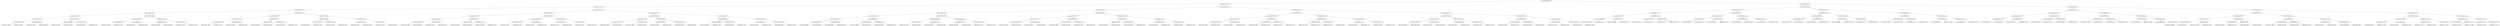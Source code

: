 digraph G{
1169185674 [label="Node{data=[5564, 5564]}"]
1169185674 -> 213539047
213539047 [label="Node{data=[4791, 4791]}"]
213539047 -> 1976428436
1976428436 [label="Node{data=[4497, 4497]}"]
1976428436 -> 1494846564
1494846564 [label="Node{data=[4374, 4374]}"]
1494846564 -> 515039430
515039430 [label="Node{data=[4358, 4358]}"]
515039430 -> 1074917015
1074917015 [label="Node{data=[4350, 4350]}"]
1074917015 -> 1526353990
1526353990 [label="Node{data=[4325, 4325]}"]
1526353990 -> 1326812625
1326812625 [label="Node{data=[4300, 4300]}"]
1326812625 -> 1185476645
1185476645 [label="Node{data=[4292, 4292]}"]
1326812625 -> 151182129
151182129 [label="Node{data=[4318, 4318]}"]
1526353990 -> 32686647
32686647 [label="Node{data=[4348, 4348]}"]
32686647 -> 1659546845
1659546845 [label="Node{data=[4347, 4347]}"]
32686647 -> 1665286525
1665286525 [label="Node{data=[4349, 4349]}"]
1074917015 -> 2089207159
2089207159 [label="Node{data=[4354, 4354]}"]
2089207159 -> 1802654634
1802654634 [label="Node{data=[4352, 4352]}"]
1802654634 -> 1548326493
1548326493 [label="Node{data=[4351, 4351]}"]
1802654634 -> 762408192
762408192 [label="Node{data=[4353, 4353]}"]
2089207159 -> 1737926820
1737926820 [label="Node{data=[4356, 4356]}"]
1737926820 -> 511727871
511727871 [label="Node{data=[4355, 4355]}"]
1737926820 -> 250338828
250338828 [label="Node{data=[4357, 4357]}"]
515039430 -> 685030332
685030332 [label="Node{data=[4366, 4366]}"]
685030332 -> 2052453770
2052453770 [label="Node{data=[4362, 4362]}"]
2052453770 -> 1712197023
1712197023 [label="Node{data=[4360, 4360]}"]
1712197023 -> 918926572
918926572 [label="Node{data=[4359, 4359]}"]
1712197023 -> 1002561747
1002561747 [label="Node{data=[4361, 4361]}"]
2052453770 -> 1852685188
1852685188 [label="Node{data=[4364, 4364]}"]
1852685188 -> 2023301411
2023301411 [label="Node{data=[4363, 4363]}"]
1852685188 -> 1675659272
1675659272 [label="Node{data=[4365, 4365]}"]
685030332 -> 1460874207
1460874207 [label="Node{data=[4370, 4370]}"]
1460874207 -> 1419844386
1419844386 [label="Node{data=[4368, 4368]}"]
1419844386 -> 1694541996
1694541996 [label="Node{data=[4367, 4367]}"]
1419844386 -> 38264012
38264012 [label="Node{data=[4369, 4369]}"]
1460874207 -> 1279541896
1279541896 [label="Node{data=[4372, 4372]}"]
1279541896 -> 283129897
283129897 [label="Node{data=[4371, 4371]}"]
1279541896 -> 1883613009
1883613009 [label="Node{data=[4373, 4373]}"]
1494846564 -> 1289270313
1289270313 [label="Node{data=[4419, 4419]}"]
1289270313 -> 585559864
585559864 [label="Node{data=[4382, 4382]}"]
585559864 -> 861321789
861321789 [label="Node{data=[4378, 4378]}"]
861321789 -> 1853160489
1853160489 [label="Node{data=[4376, 4376]}"]
1853160489 -> 1736729650
1736729650 [label="Node{data=[4375, 4375]}"]
1853160489 -> 1913575637
1913575637 [label="Node{data=[4377, 4377]}"]
861321789 -> 1955529723
1955529723 [label="Node{data=[4380, 4380]}"]
1955529723 -> 1028861175
1028861175 [label="Node{data=[4379, 4379]}"]
1955529723 -> 2041739931
2041739931 [label="Node{data=[4381, 4381]}"]
585559864 -> 2105462024
2105462024 [label="Node{data=[4386, 4386]}"]
2105462024 -> 1910671751
1910671751 [label="Node{data=[4384, 4384]}"]
1910671751 -> 1433544664
1433544664 [label="Node{data=[4383, 4383]}"]
1910671751 -> 1073674575
1073674575 [label="Node{data=[4385, 4385]}"]
2105462024 -> 878929205
878929205 [label="Node{data=[4417, 4417]}"]
878929205 -> 1369992335
1369992335 [label="Node{data=[4415, 4415]}"]
878929205 -> 362864005
362864005 [label="Node{data=[4418, 4418]}"]
1289270313 -> 1566341887
1566341887 [label="Node{data=[4427, 4427]}"]
1566341887 -> 1924789932
1924789932 [label="Node{data=[4423, 4423]}"]
1924789932 -> 1625763936
1625763936 [label="Node{data=[4421, 4421]}"]
1625763936 -> 1933083916
1933083916 [label="Node{data=[4420, 4420]}"]
1625763936 -> 1292734998
1292734998 [label="Node{data=[4422, 4422]}"]
1924789932 -> 1882980749
1882980749 [label="Node{data=[4425, 4425]}"]
1882980749 -> 687954906
687954906 [label="Node{data=[4424, 4424]}"]
1882980749 -> 505850643
505850643 [label="Node{data=[4426, 4426]}"]
1566341887 -> 1067063267
1067063267 [label="Node{data=[4431, 4431]}"]
1067063267 -> 792349172
792349172 [label="Node{data=[4429, 4429]}"]
792349172 -> 214304834
214304834 [label="Node{data=[4428, 4428]}"]
792349172 -> 663966970
663966970 [label="Node{data=[4430, 4430]}"]
1067063267 -> 1213819620
1213819620 [label="Node{data=[4433, 4433]}"]
1213819620 -> 894566386
894566386 [label="Node{data=[4432, 4432]}"]
1213819620 -> 157902082
157902082 [label="Node{data=[4462, 4462]}"]
1976428436 -> 878756945
878756945 [label="Node{data=[4548, 4548]}"]
878756945 -> 938317427
938317427 [label="Node{data=[4513, 4513]}"]
938317427 -> 234443027
234443027 [label="Node{data=[4505, 4505]}"]
234443027 -> 1333425371
1333425371 [label="Node{data=[4501, 4501]}"]
1333425371 -> 2106225449
2106225449 [label="Node{data=[4499, 4499]}"]
2106225449 -> 646921445
646921445 [label="Node{data=[4498, 4498]}"]
2106225449 -> 1639551214
1639551214 [label="Node{data=[4500, 4500]}"]
1333425371 -> 2113535150
2113535150 [label="Node{data=[4503, 4503]}"]
2113535150 -> 1397021443
1397021443 [label="Node{data=[4502, 4502]}"]
2113535150 -> 217300378
217300378 [label="Node{data=[4504, 4504]}"]
234443027 -> 568353290
568353290 [label="Node{data=[4509, 4509]}"]
568353290 -> 323941908
323941908 [label="Node{data=[4507, 4507]}"]
323941908 -> 1713879997
1713879997 [label="Node{data=[4506, 4506]}"]
323941908 -> 2007614862
2007614862 [label="Node{data=[4508, 4508]}"]
568353290 -> 1434130755
1434130755 [label="Node{data=[4511, 4511]}"]
1434130755 -> 828484526
828484526 [label="Node{data=[4510, 4510]}"]
1434130755 -> 1790968940
1790968940 [label="Node{data=[4512, 4512]}"]
938317427 -> 1409038607
1409038607 [label="Node{data=[4540, 4540]}"]
1409038607 -> 1581290290
1581290290 [label="Node{data=[4517, 4517]}"]
1581290290 -> 1648390031
1648390031 [label="Node{data=[4515, 4515]}"]
1648390031 -> 147453135
147453135 [label="Node{data=[4514, 4514]}"]
1648390031 -> 986681496
986681496 [label="Node{data=[4516, 4516]}"]
1581290290 -> 1624006128
1624006128 [label="Node{data=[4538, 4538]}"]
1624006128 -> 17922673
17922673 [label="Node{data=[4518, 4518]}"]
1624006128 -> 1186564368
1186564368 [label="Node{data=[4539, 4539]}"]
1409038607 -> 3447311
3447311 [label="Node{data=[4544, 4544]}"]
3447311 -> 34960420
34960420 [label="Node{data=[4542, 4542]}"]
34960420 -> 148722917
148722917 [label="Node{data=[4541, 4541]}"]
34960420 -> 44482023
44482023 [label="Node{data=[4543, 4543]}"]
3447311 -> 644266846
644266846 [label="Node{data=[4546, 4546]}"]
644266846 -> 268132322
268132322 [label="Node{data=[4545, 4545]}"]
644266846 -> 1843615876
1843615876 [label="Node{data=[4547, 4547]}"]
878756945 -> 1520277850
1520277850 [label="Node{data=[4564, 4564]}"]
1520277850 -> 1228039452
1228039452 [label="Node{data=[4556, 4556]}"]
1228039452 -> 484648855
484648855 [label="Node{data=[4552, 4552]}"]
484648855 -> 1806920695
1806920695 [label="Node{data=[4550, 4550]}"]
1806920695 -> 1565681810
1565681810 [label="Node{data=[4549, 4549]}"]
1806920695 -> 127073441
127073441 [label="Node{data=[4551, 4551]}"]
484648855 -> 46705755
46705755 [label="Node{data=[4554, 4554]}"]
46705755 -> 1918145318
1918145318 [label="Node{data=[4553, 4553]}"]
46705755 -> 1015837446
1015837446 [label="Node{data=[4555, 4555]}"]
1228039452 -> 753657794
753657794 [label="Node{data=[4560, 4560]}"]
753657794 -> 1795566704
1795566704 [label="Node{data=[4558, 4558]}"]
1795566704 -> 1025335189
1025335189 [label="Node{data=[4557, 4557]}"]
1795566704 -> 1658195827
1658195827 [label="Node{data=[4559, 4559]}"]
753657794 -> 300953884
300953884 [label="Node{data=[4562, 4562]}"]
300953884 -> 1263532798
1263532798 [label="Node{data=[4561, 4561]}"]
300953884 -> 477754869
477754869 [label="Node{data=[4563, 4563]}"]
1520277850 -> 1317457054
1317457054 [label="Node{data=[4572, 4572]}"]
1317457054 -> 1584295043
1584295043 [label="Node{data=[4568, 4568]}"]
1584295043 -> 1782769082
1782769082 [label="Node{data=[4566, 4566]}"]
1782769082 -> 960979802
960979802 [label="Node{data=[4565, 4565]}"]
1782769082 -> 1105046224
1105046224 [label="Node{data=[4567, 4567]}"]
1584295043 -> 1819986972
1819986972 [label="Node{data=[4570, 4570]}"]
1819986972 -> 292068124
292068124 [label="Node{data=[4569, 4569]}"]
1819986972 -> 330790872
330790872 [label="Node{data=[4571, 4571]}"]
1317457054 -> 1058063444
1058063444 [label="Node{data=[4576, 4576]}"]
1058063444 -> 95479174
95479174 [label="Node{data=[4574, 4574]}"]
95479174 -> 1347759703
1347759703 [label="Node{data=[4573, 4573]}"]
95479174 -> 2020907570
2020907570 [label="Node{data=[4575, 4575]}"]
1058063444 -> 1098892044
1098892044 [label="Node{data=[4606, 4606]}"]
1098892044 -> 1130463856
1130463856 [label="Node{data=[4605, 4605]}"]
1098892044 -> 985607133
985607133 [label="Node{data=[4787, 4787]}"]
213539047 -> 1724285874
1724285874 [label="Node{data=[5105, 5105]}"]
1724285874 -> 1495161797
1495161797 [label="Node{data=[5073, 5073]}"]
1495161797 -> 379789460
379789460 [label="Node{data=[5006, 5006]}"]
379789460 -> 1434521694
1434521694 [label="Node{data=[4998, 4998]}"]
1434521694 -> 126407247
126407247 [label="Node{data=[4965, 4965]}"]
126407247 -> 753103112
753103112 [label="Node{data=[4905, 4905]}"]
753103112 -> 600527744
600527744 [label="Node{data=[4856, 4856]}"]
753103112 -> 2123736135
2123736135 [label="Node{data=[4919, 4919]}"]
126407247 -> 1062079344
1062079344 [label="Node{data=[4996, 4996]}"]
1062079344 -> 135419552
135419552 [label="Node{data=[4995, 4995]}"]
1062079344 -> 1908167537
1908167537 [label="Node{data=[4997, 4997]}"]
1434521694 -> 576218781
576218781 [label="Node{data=[5002, 5002]}"]
576218781 -> 1828908077
1828908077 [label="Node{data=[5000, 5000]}"]
1828908077 -> 2000617595
2000617595 [label="Node{data=[4999, 4999]}"]
1828908077 -> 1678504502
1678504502 [label="Node{data=[5001, 5001]}"]
576218781 -> 84286628
84286628 [label="Node{data=[5004, 5004]}"]
84286628 -> 2141191085
2141191085 [label="Node{data=[5003, 5003]}"]
84286628 -> 1881932029
1881932029 [label="Node{data=[5005, 5005]}"]
379789460 -> 1267586700
1267586700 [label="Node{data=[5065, 5065]}"]
1267586700 -> 2119893093
2119893093 [label="Node{data=[5061, 5061]}"]
2119893093 -> 2115624592
2115624592 [label="Node{data=[5008, 5008]}"]
2115624592 -> 1847726662
1847726662 [label="Node{data=[5007, 5007]}"]
2115624592 -> 1262391480
1262391480 [label="Node{data=[5060, 5060]}"]
2119893093 -> 1841359250
1841359250 [label="Node{data=[5063, 5063]}"]
1841359250 -> 1570588644
1570588644 [label="Node{data=[5062, 5062]}"]
1841359250 -> 592698931
592698931 [label="Node{data=[5064, 5064]}"]
1267586700 -> 475476401
475476401 [label="Node{data=[5069, 5069]}"]
475476401 -> 1982978000
1982978000 [label="Node{data=[5067, 5067]}"]
1982978000 -> 1092885653
1092885653 [label="Node{data=[5066, 5066]}"]
1982978000 -> 2084298948
2084298948 [label="Node{data=[5068, 5068]}"]
475476401 -> 1506053195
1506053195 [label="Node{data=[5071, 5071]}"]
1506053195 -> 565403636
565403636 [label="Node{data=[5070, 5070]}"]
1506053195 -> 1083326435
1083326435 [label="Node{data=[5072, 5072]}"]
1495161797 -> 1661782773
1661782773 [label="Node{data=[5089, 5089]}"]
1661782773 -> 517448715
517448715 [label="Node{data=[5081, 5081]}"]
517448715 -> 631243994
631243994 [label="Node{data=[5077, 5077]}"]
631243994 -> 1948015274
1948015274 [label="Node{data=[5075, 5075]}"]
1948015274 -> 1908567486
1908567486 [label="Node{data=[5074, 5074]}"]
1948015274 -> 1377204337
1377204337 [label="Node{data=[5076, 5076]}"]
631243994 -> 1999974461
1999974461 [label="Node{data=[5079, 5079]}"]
1999974461 -> 1634401659
1634401659 [label="Node{data=[5078, 5078]}"]
1999974461 -> 52941685
52941685 [label="Node{data=[5080, 5080]}"]
517448715 -> 1653864080
1653864080 [label="Node{data=[5085, 5085]}"]
1653864080 -> 1022989863
1022989863 [label="Node{data=[5083, 5083]}"]
1022989863 -> 181282278
181282278 [label="Node{data=[5082, 5082]}"]
1022989863 -> 927982513
927982513 [label="Node{data=[5084, 5084]}"]
1653864080 -> 1251325118
1251325118 [label="Node{data=[5087, 5087]}"]
1251325118 -> 984435557
984435557 [label="Node{data=[5086, 5086]}"]
1251325118 -> 1094166723
1094166723 [label="Node{data=[5088, 5088]}"]
1661782773 -> 153979199
153979199 [label="Node{data=[5097, 5097]}"]
153979199 -> 1853549792
1853549792 [label="Node{data=[5093, 5093]}"]
1853549792 -> 1046242345
1046242345 [label="Node{data=[5091, 5091]}"]
1046242345 -> 1112646289
1112646289 [label="Node{data=[5090, 5090]}"]
1046242345 -> 667991957
667991957 [label="Node{data=[5092, 5092]}"]
1853549792 -> 519330403
519330403 [label="Node{data=[5095, 5095]}"]
519330403 -> 1129584824
1129584824 [label="Node{data=[5094, 5094]}"]
519330403 -> 215908201
215908201 [label="Node{data=[5096, 5096]}"]
153979199 -> 785405296
785405296 [label="Node{data=[5101, 5101]}"]
785405296 -> 315303307
315303307 [label="Node{data=[5099, 5099]}"]
315303307 -> 1907982002
1907982002 [label="Node{data=[5098, 5098]}"]
315303307 -> 249783003
249783003 [label="Node{data=[5100, 5100]}"]
785405296 -> 582274466
582274466 [label="Node{data=[5103, 5103]}"]
582274466 -> 1771590402
1771590402 [label="Node{data=[5102, 5102]}"]
582274466 -> 1399778413
1399778413 [label="Node{data=[5104, 5104]}"]
1724285874 -> 1183754593
1183754593 [label="Node{data=[5532, 5532]}"]
1183754593 -> 1121166799
1121166799 [label="Node{data=[5516, 5516]}"]
1121166799 -> 1777925844
1777925844 [label="Node{data=[5508, 5508]}"]
1777925844 -> 1305569794
1305569794 [label="Node{data=[5273, 5273]}"]
1305569794 -> 2116491128
2116491128 [label="Node{data=[5142, 5142]}"]
2116491128 -> 562374830
562374830 [label="Node{data=[5106, 5106]}"]
2116491128 -> 262499348
262499348 [label="Node{data=[5227, 5227]}"]
1305569794 -> 1231193752
1231193752 [label="Node{data=[5314, 5314]}"]
1231193752 -> 255382555
255382555 [label="Node{data=[5287, 5287]}"]
1231193752 -> 124800266
124800266 [label="Node{data=[5507, 5507]}"]
1777925844 -> 588338236
588338236 [label="Node{data=[5512, 5512]}"]
588338236 -> 2124038272
2124038272 [label="Node{data=[5510, 5510]}"]
2124038272 -> 936102724
936102724 [label="Node{data=[5509, 5509]}"]
2124038272 -> 852936874
852936874 [label="Node{data=[5511, 5511]}"]
588338236 -> 466602616
466602616 [label="Node{data=[5514, 5514]}"]
466602616 -> 930940865
930940865 [label="Node{data=[5513, 5513]}"]
466602616 -> 1585802113
1585802113 [label="Node{data=[5515, 5515]}"]
1121166799 -> 1519549283
1519549283 [label="Node{data=[5524, 5524]}"]
1519549283 -> 1072424515
1072424515 [label="Node{data=[5520, 5520]}"]
1072424515 -> 1626848624
1626848624 [label="Node{data=[5518, 5518]}"]
1626848624 -> 366680972
366680972 [label="Node{data=[5517, 5517]}"]
1626848624 -> 1549480759
1549480759 [label="Node{data=[5519, 5519]}"]
1072424515 -> 1013059329
1013059329 [label="Node{data=[5522, 5522]}"]
1013059329 -> 1629694400
1629694400 [label="Node{data=[5521, 5521]}"]
1013059329 -> 753490195
753490195 [label="Node{data=[5523, 5523]}"]
1519549283 -> 690881842
690881842 [label="Node{data=[5528, 5528]}"]
690881842 -> 85462289
85462289 [label="Node{data=[5526, 5526]}"]
85462289 -> 2098026843
2098026843 [label="Node{data=[5525, 5525]}"]
85462289 -> 466265640
466265640 [label="Node{data=[5527, 5527]}"]
690881842 -> 1108621302
1108621302 [label="Node{data=[5530, 5530]}"]
1108621302 -> 119659040
119659040 [label="Node{data=[5529, 5529]}"]
1108621302 -> 275876894
275876894 [label="Node{data=[5531, 5531]}"]
1183754593 -> 1589941214
1589941214 [label="Node{data=[5548, 5548]}"]
1589941214 -> 1024242807
1024242807 [label="Node{data=[5540, 5540]}"]
1024242807 -> 880122156
880122156 [label="Node{data=[5536, 5536]}"]
880122156 -> 687399616
687399616 [label="Node{data=[5534, 5534]}"]
687399616 -> 1389944418
1389944418 [label="Node{data=[5533, 5533]}"]
687399616 -> 170882882
170882882 [label="Node{data=[5535, 5535]}"]
880122156 -> 311112658
311112658 [label="Node{data=[5538, 5538]}"]
311112658 -> 2106211745
2106211745 [label="Node{data=[5537, 5537]}"]
311112658 -> 1765132220
1765132220 [label="Node{data=[5539, 5539]}"]
1024242807 -> 416364735
416364735 [label="Node{data=[5544, 5544]}"]
416364735 -> 1401916884
1401916884 [label="Node{data=[5542, 5542]}"]
1401916884 -> 2135217457
2135217457 [label="Node{data=[5541, 5541]}"]
1401916884 -> 948692290
948692290 [label="Node{data=[5543, 5543]}"]
416364735 -> 688797228
688797228 [label="Node{data=[5546, 5546]}"]
688797228 -> 113307636
113307636 [label="Node{data=[5545, 5545]}"]
688797228 -> 1609846592
1609846592 [label="Node{data=[5547, 5547]}"]
1589941214 -> 942805001
942805001 [label="Node{data=[5556, 5556]}"]
942805001 -> 1616248437
1616248437 [label="Node{data=[5552, 5552]}"]
1616248437 -> 1634407108
1634407108 [label="Node{data=[5550, 5550]}"]
1634407108 -> 471392230
471392230 [label="Node{data=[5549, 5549]}"]
1634407108 -> 872556084
872556084 [label="Node{data=[5551, 5551]}"]
1616248437 -> 2079051927
2079051927 [label="Node{data=[5554, 5554]}"]
2079051927 -> 1110380572
1110380572 [label="Node{data=[5553, 5553]}"]
2079051927 -> 412225616
412225616 [label="Node{data=[5555, 5555]}"]
942805001 -> 1032103664
1032103664 [label="Node{data=[5560, 5560]}"]
1032103664 -> 416196287
416196287 [label="Node{data=[5558, 5558]}"]
416196287 -> 576453194
576453194 [label="Node{data=[5557, 5557]}"]
416196287 -> 717455041
717455041 [label="Node{data=[5559, 5559]}"]
1032103664 -> 845741647
845741647 [label="Node{data=[5562, 5562]}"]
845741647 -> 1610501603
1610501603 [label="Node{data=[5561, 5561]}"]
845741647 -> 579499516
579499516 [label="Node{data=[5563, 5563]}"]
1169185674 -> 319697434
319697434 [label="Node{data=[6435, 6435]}"]
319697434 -> 1717648562
1717648562 [label="Node{data=[5596, 5596]}"]
1717648562 -> 1272837320
1272837320 [label="Node{data=[5580, 5580]}"]
1272837320 -> 982076890
982076890 [label="Node{data=[5572, 5572]}"]
982076890 -> 1492465267
1492465267 [label="Node{data=[5568, 5568]}"]
1492465267 -> 924714355
924714355 [label="Node{data=[5566, 5566]}"]
924714355 -> 331472108
331472108 [label="Node{data=[5565, 5565]}"]
924714355 -> 1666622675
1666622675 [label="Node{data=[5567, 5567]}"]
1492465267 -> 308363364
308363364 [label="Node{data=[5570, 5570]}"]
308363364 -> 1427368646
1427368646 [label="Node{data=[5569, 5569]}"]
308363364 -> 1210612276
1210612276 [label="Node{data=[5571, 5571]}"]
982076890 -> 512638942
512638942 [label="Node{data=[5576, 5576]}"]
512638942 -> 116665867
116665867 [label="Node{data=[5574, 5574]}"]
116665867 -> 1283170761
1283170761 [label="Node{data=[5573, 5573]}"]
116665867 -> 1200196520
1200196520 [label="Node{data=[5575, 5575]}"]
512638942 -> 672545864
672545864 [label="Node{data=[5578, 5578]}"]
672545864 -> 263576375
263576375 [label="Node{data=[5577, 5577]}"]
672545864 -> 508647137
508647137 [label="Node{data=[5579, 5579]}"]
1272837320 -> 361646664
361646664 [label="Node{data=[5588, 5588]}"]
361646664 -> 207864013
207864013 [label="Node{data=[5584, 5584]}"]
207864013 -> 758042133
758042133 [label="Node{data=[5582, 5582]}"]
758042133 -> 962360079
962360079 [label="Node{data=[5581, 5581]}"]
758042133 -> 1592242790
1592242790 [label="Node{data=[5583, 5583]}"]
207864013 -> 1284531423
1284531423 [label="Node{data=[5586, 5586]}"]
1284531423 -> 395658558
395658558 [label="Node{data=[5585, 5585]}"]
1284531423 -> 1292605640
1292605640 [label="Node{data=[5587, 5587]}"]
361646664 -> 782006157
782006157 [label="Node{data=[5592, 5592]}"]
782006157 -> 1634031645
1634031645 [label="Node{data=[5590, 5590]}"]
1634031645 -> 1558470074
1558470074 [label="Node{data=[5589, 5589]}"]
1634031645 -> 1303921462
1303921462 [label="Node{data=[5591, 5591]}"]
782006157 -> 5596435
5596435 [label="Node{data=[5594, 5594]}"]
5596435 -> 1270575284
1270575284 [label="Node{data=[5593, 5593]}"]
5596435 -> 902626804
902626804 [label="Node{data=[5595, 5595]}"]
1717648562 -> 979544456
979544456 [label="Node{data=[5950, 5950]}"]
979544456 -> 297020970
297020970 [label="Node{data=[5942, 5942]}"]
297020970 -> 18535032
18535032 [label="Node{data=[5938, 5938]}"]
18535032 -> 1399565554
1399565554 [label="Node{data=[5936, 5936]}"]
1399565554 -> 2087346686
2087346686 [label="Node{data=[5927, 5927]}"]
1399565554 -> 1285543207
1285543207 [label="Node{data=[5937, 5937]}"]
18535032 -> 465651678
465651678 [label="Node{data=[5940, 5940]}"]
465651678 -> 365126760
365126760 [label="Node{data=[5939, 5939]}"]
465651678 -> 982090431
982090431 [label="Node{data=[5941, 5941]}"]
297020970 -> 135089700
135089700 [label="Node{data=[5946, 5946]}"]
135089700 -> 425920332
425920332 [label="Node{data=[5944, 5944]}"]
425920332 -> 386781228
386781228 [label="Node{data=[5943, 5943]}"]
425920332 -> 1634153480
1634153480 [label="Node{data=[5945, 5945]}"]
135089700 -> 58276462
58276462 [label="Node{data=[5948, 5948]}"]
58276462 -> 44110890
44110890 [label="Node{data=[5947, 5947]}"]
58276462 -> 2069113058
2069113058 [label="Node{data=[5949, 5949]}"]
979544456 -> 592155892
592155892 [label="Node{data=[5990, 5990]}"]
592155892 -> 1772839097
1772839097 [label="Node{data=[5954, 5954]}"]
1772839097 -> 1671510498
1671510498 [label="Node{data=[5952, 5952]}"]
1671510498 -> 963120716
963120716 [label="Node{data=[5951, 5951]}"]
1671510498 -> 1182519713
1182519713 [label="Node{data=[5953, 5953]}"]
1772839097 -> 1952960383
1952960383 [label="Node{data=[5956, 5956]}"]
1952960383 -> 518227512
518227512 [label="Node{data=[5955, 5955]}"]
1952960383 -> 1736499654
1736499654 [label="Node{data=[5961, 5961]}"]
592155892 -> 2137969230
2137969230 [label="Node{data=[6216, 6216]}"]
2137969230 -> 892921579
892921579 [label="Node{data=[6103, 6103]}"]
892921579 -> 929588274
929588274 [label="Node{data=[6018, 6018]}"]
892921579 -> 1460026824
1460026824 [label="Node{data=[6114, 6114]}"]
2137969230 -> 1584626116
1584626116 [label="Node{data=[6287, 6287]}"]
1584626116 -> 739165023
739165023 [label="Node{data=[6249, 6249]}"]
1584626116 -> 1479768856
1479768856 [label="Node{data=[6292, 6292]}"]
319697434 -> 1044243883
1044243883 [label="Node{data=[6467, 6467]}"]
1044243883 -> 2068125425
2068125425 [label="Node{data=[6451, 6451]}"]
2068125425 -> 554383101
554383101 [label="Node{data=[6443, 6443]}"]
554383101 -> 1646486143
1646486143 [label="Node{data=[6439, 6439]}"]
1646486143 -> 862114605
862114605 [label="Node{data=[6437, 6437]}"]
862114605 -> 1623435566
1623435566 [label="Node{data=[6436, 6436]}"]
862114605 -> 403166997
403166997 [label="Node{data=[6438, 6438]}"]
1646486143 -> 1640918768
1640918768 [label="Node{data=[6441, 6441]}"]
1640918768 -> 1150296671
1150296671 [label="Node{data=[6440, 6440]}"]
1640918768 -> 971467066
971467066 [label="Node{data=[6442, 6442]}"]
554383101 -> 536784492
536784492 [label="Node{data=[6447, 6447]}"]
536784492 -> 223734413
223734413 [label="Node{data=[6445, 6445]}"]
223734413 -> 1217569698
1217569698 [label="Node{data=[6444, 6444]}"]
223734413 -> 1245621555
1245621555 [label="Node{data=[6446, 6446]}"]
536784492 -> 551155670
551155670 [label="Node{data=[6449, 6449]}"]
551155670 -> 49963202
49963202 [label="Node{data=[6448, 6448]}"]
551155670 -> 1596476556
1596476556 [label="Node{data=[6450, 6450]}"]
2068125425 -> 1614820719
1614820719 [label="Node{data=[6459, 6459]}"]
1614820719 -> 256379382
256379382 [label="Node{data=[6455, 6455]}"]
256379382 -> 1592104109
1592104109 [label="Node{data=[6453, 6453]}"]
1592104109 -> 1127542737
1127542737 [label="Node{data=[6452, 6452]}"]
1592104109 -> 574505365
574505365 [label="Node{data=[6454, 6454]}"]
256379382 -> 1844898717
1844898717 [label="Node{data=[6457, 6457]}"]
1844898717 -> 524573298
524573298 [label="Node{data=[6456, 6456]}"]
1844898717 -> 2078958636
2078958636 [label="Node{data=[6458, 6458]}"]
1614820719 -> 730378285
730378285 [label="Node{data=[6463, 6463]}"]
730378285 -> 1912085698
1912085698 [label="Node{data=[6461, 6461]}"]
1912085698 -> 1288855365
1288855365 [label="Node{data=[6460, 6460]}"]
1912085698 -> 1680972279
1680972279 [label="Node{data=[6462, 6462]}"]
730378285 -> 173425796
173425796 [label="Node{data=[6465, 6465]}"]
173425796 -> 997807872
997807872 [label="Node{data=[6464, 6464]}"]
173425796 -> 1703874397
1703874397 [label="Node{data=[6466, 6466]}"]
1044243883 -> 228183098
228183098 [label="Node{data=[6531, 6531]}"]
228183098 -> 894688105
894688105 [label="Node{data=[6483, 6483]}"]
894688105 -> 1147362196
1147362196 [label="Node{data=[6475, 6475]}"]
1147362196 -> 1493909922
1493909922 [label="Node{data=[6471, 6471]}"]
1493909922 -> 439402149
439402149 [label="Node{data=[6469, 6469]}"]
439402149 -> 831759897
831759897 [label="Node{data=[6468, 6468]}"]
439402149 -> 1869800516
1869800516 [label="Node{data=[6470, 6470]}"]
1493909922 -> 1828175449
1828175449 [label="Node{data=[6473, 6473]}"]
1828175449 -> 1940779252
1940779252 [label="Node{data=[6472, 6472]}"]
1828175449 -> 1604465654
1604465654 [label="Node{data=[6474, 6474]}"]
1147362196 -> 655015042
655015042 [label="Node{data=[6479, 6479]}"]
655015042 -> 1985923916
1985923916 [label="Node{data=[6477, 6477]}"]
1985923916 -> 1785249571
1785249571 [label="Node{data=[6476, 6476]}"]
1985923916 -> 614140955
614140955 [label="Node{data=[6478, 6478]}"]
655015042 -> 1443322534
1443322534 [label="Node{data=[6481, 6481]}"]
1443322534 -> 1451487105
1451487105 [label="Node{data=[6480, 6480]}"]
1443322534 -> 2034095061
2034095061 [label="Node{data=[6482, 6482]}"]
894688105 -> 96138045
96138045 [label="Node{data=[6523, 6523]}"]
96138045 -> 1770277702
1770277702 [label="Node{data=[6487, 6487]}"]
1770277702 -> 540167696
540167696 [label="Node{data=[6485, 6485]}"]
540167696 -> 923173560
923173560 [label="Node{data=[6484, 6484]}"]
540167696 -> 1710734462
1710734462 [label="Node{data=[6486, 6486]}"]
1770277702 -> 786564605
786564605 [label="Node{data=[6521, 6521]}"]
786564605 -> 479366399
479366399 [label="Node{data=[6488, 6488]}"]
786564605 -> 528670359
528670359 [label="Node{data=[6522, 6522]}"]
96138045 -> 1204716885
1204716885 [label="Node{data=[6527, 6527]}"]
1204716885 -> 2034085308
2034085308 [label="Node{data=[6525, 6525]}"]
2034085308 -> 1900028688
1900028688 [label="Node{data=[6524, 6524]}"]
2034085308 -> 2017406409
2017406409 [label="Node{data=[6526, 6526]}"]
1204716885 -> 1273559990
1273559990 [label="Node{data=[6529, 6529]}"]
1273559990 -> 1596784442
1596784442 [label="Node{data=[6528, 6528]}"]
1273559990 -> 797183852
797183852 [label="Node{data=[6530, 6530]}"]
228183098 -> 785657392
785657392 [label="Node{data=[7534, 7534]}"]
785657392 -> 577586455
577586455 [label="Node{data=[7526, 7526]}"]
577586455 -> 444644175
444644175 [label="Node{data=[7484, 7484]}"]
444644175 -> 368060444
368060444 [label="Node{data=[7394, 7394]}"]
368060444 -> 442118460
442118460 [label="Node{data=[6532, 6532]}"]
368060444 -> 1381472925
1381472925 [label="Node{data=[7428, 7428]}"]
444644175 -> 1293031771
1293031771 [label="Node{data=[7524, 7524]}"]
1293031771 -> 1505130541
1505130541 [label="Node{data=[7513, 7513]}"]
1293031771 -> 305029622
305029622 [label="Node{data=[7525, 7525]}"]
577586455 -> 2093187676
2093187676 [label="Node{data=[7530, 7530]}"]
2093187676 -> 558269534
558269534 [label="Node{data=[7528, 7528]}"]
558269534 -> 1264318283
1264318283 [label="Node{data=[7527, 7527]}"]
558269534 -> 714808839
714808839 [label="Node{data=[7529, 7529]}"]
2093187676 -> 1252698218
1252698218 [label="Node{data=[7532, 7532]}"]
1252698218 -> 1599840533
1599840533 [label="Node{data=[7531, 7531]}"]
1252698218 -> 1269752858
1269752858 [label="Node{data=[7533, 7533]}"]
785657392 -> 959946830
959946830 [label="Node{data=[7725, 7725]}"]
959946830 -> 641836794
641836794 [label="Node{data=[7723, 7723]}"]
641836794 -> 613480494
613480494 [label="Node{data=[7535, 7535]}"]
641836794 -> 404903570
404903570 [label="Node{data=[7724, 7724]}"]
959946830 -> 471048200
471048200 [label="Node{data=[7729, 7729]}"]
471048200 -> 927904518
927904518 [label="Node{data=[7727, 7727]}"]
927904518 -> 339508297
339508297 [label="Node{data=[7726, 7726]}"]
927904518 -> 505429658
505429658 [label="Node{data=[7728, 7728]}"]
471048200 -> 523423414
523423414 [label="Node{data=[7730, 7730]}"]
523423414 -> 1562810581
1562810581 [label="Node{data=[7731, 7731]}"]
}
